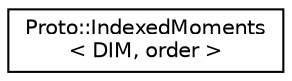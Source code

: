digraph "Graphical Class Hierarchy"
{
  edge [fontname="Helvetica",fontsize="10",labelfontname="Helvetica",labelfontsize="10"];
  node [fontname="Helvetica",fontsize="10",shape=record];
  rankdir="LR";
  Node0 [label="Proto::IndexedMoments\l\< DIM, order \>",height=0.2,width=0.4,color="black", fillcolor="white", style="filled",URL="$classProto_1_1IndexedMoments.html"];
}
